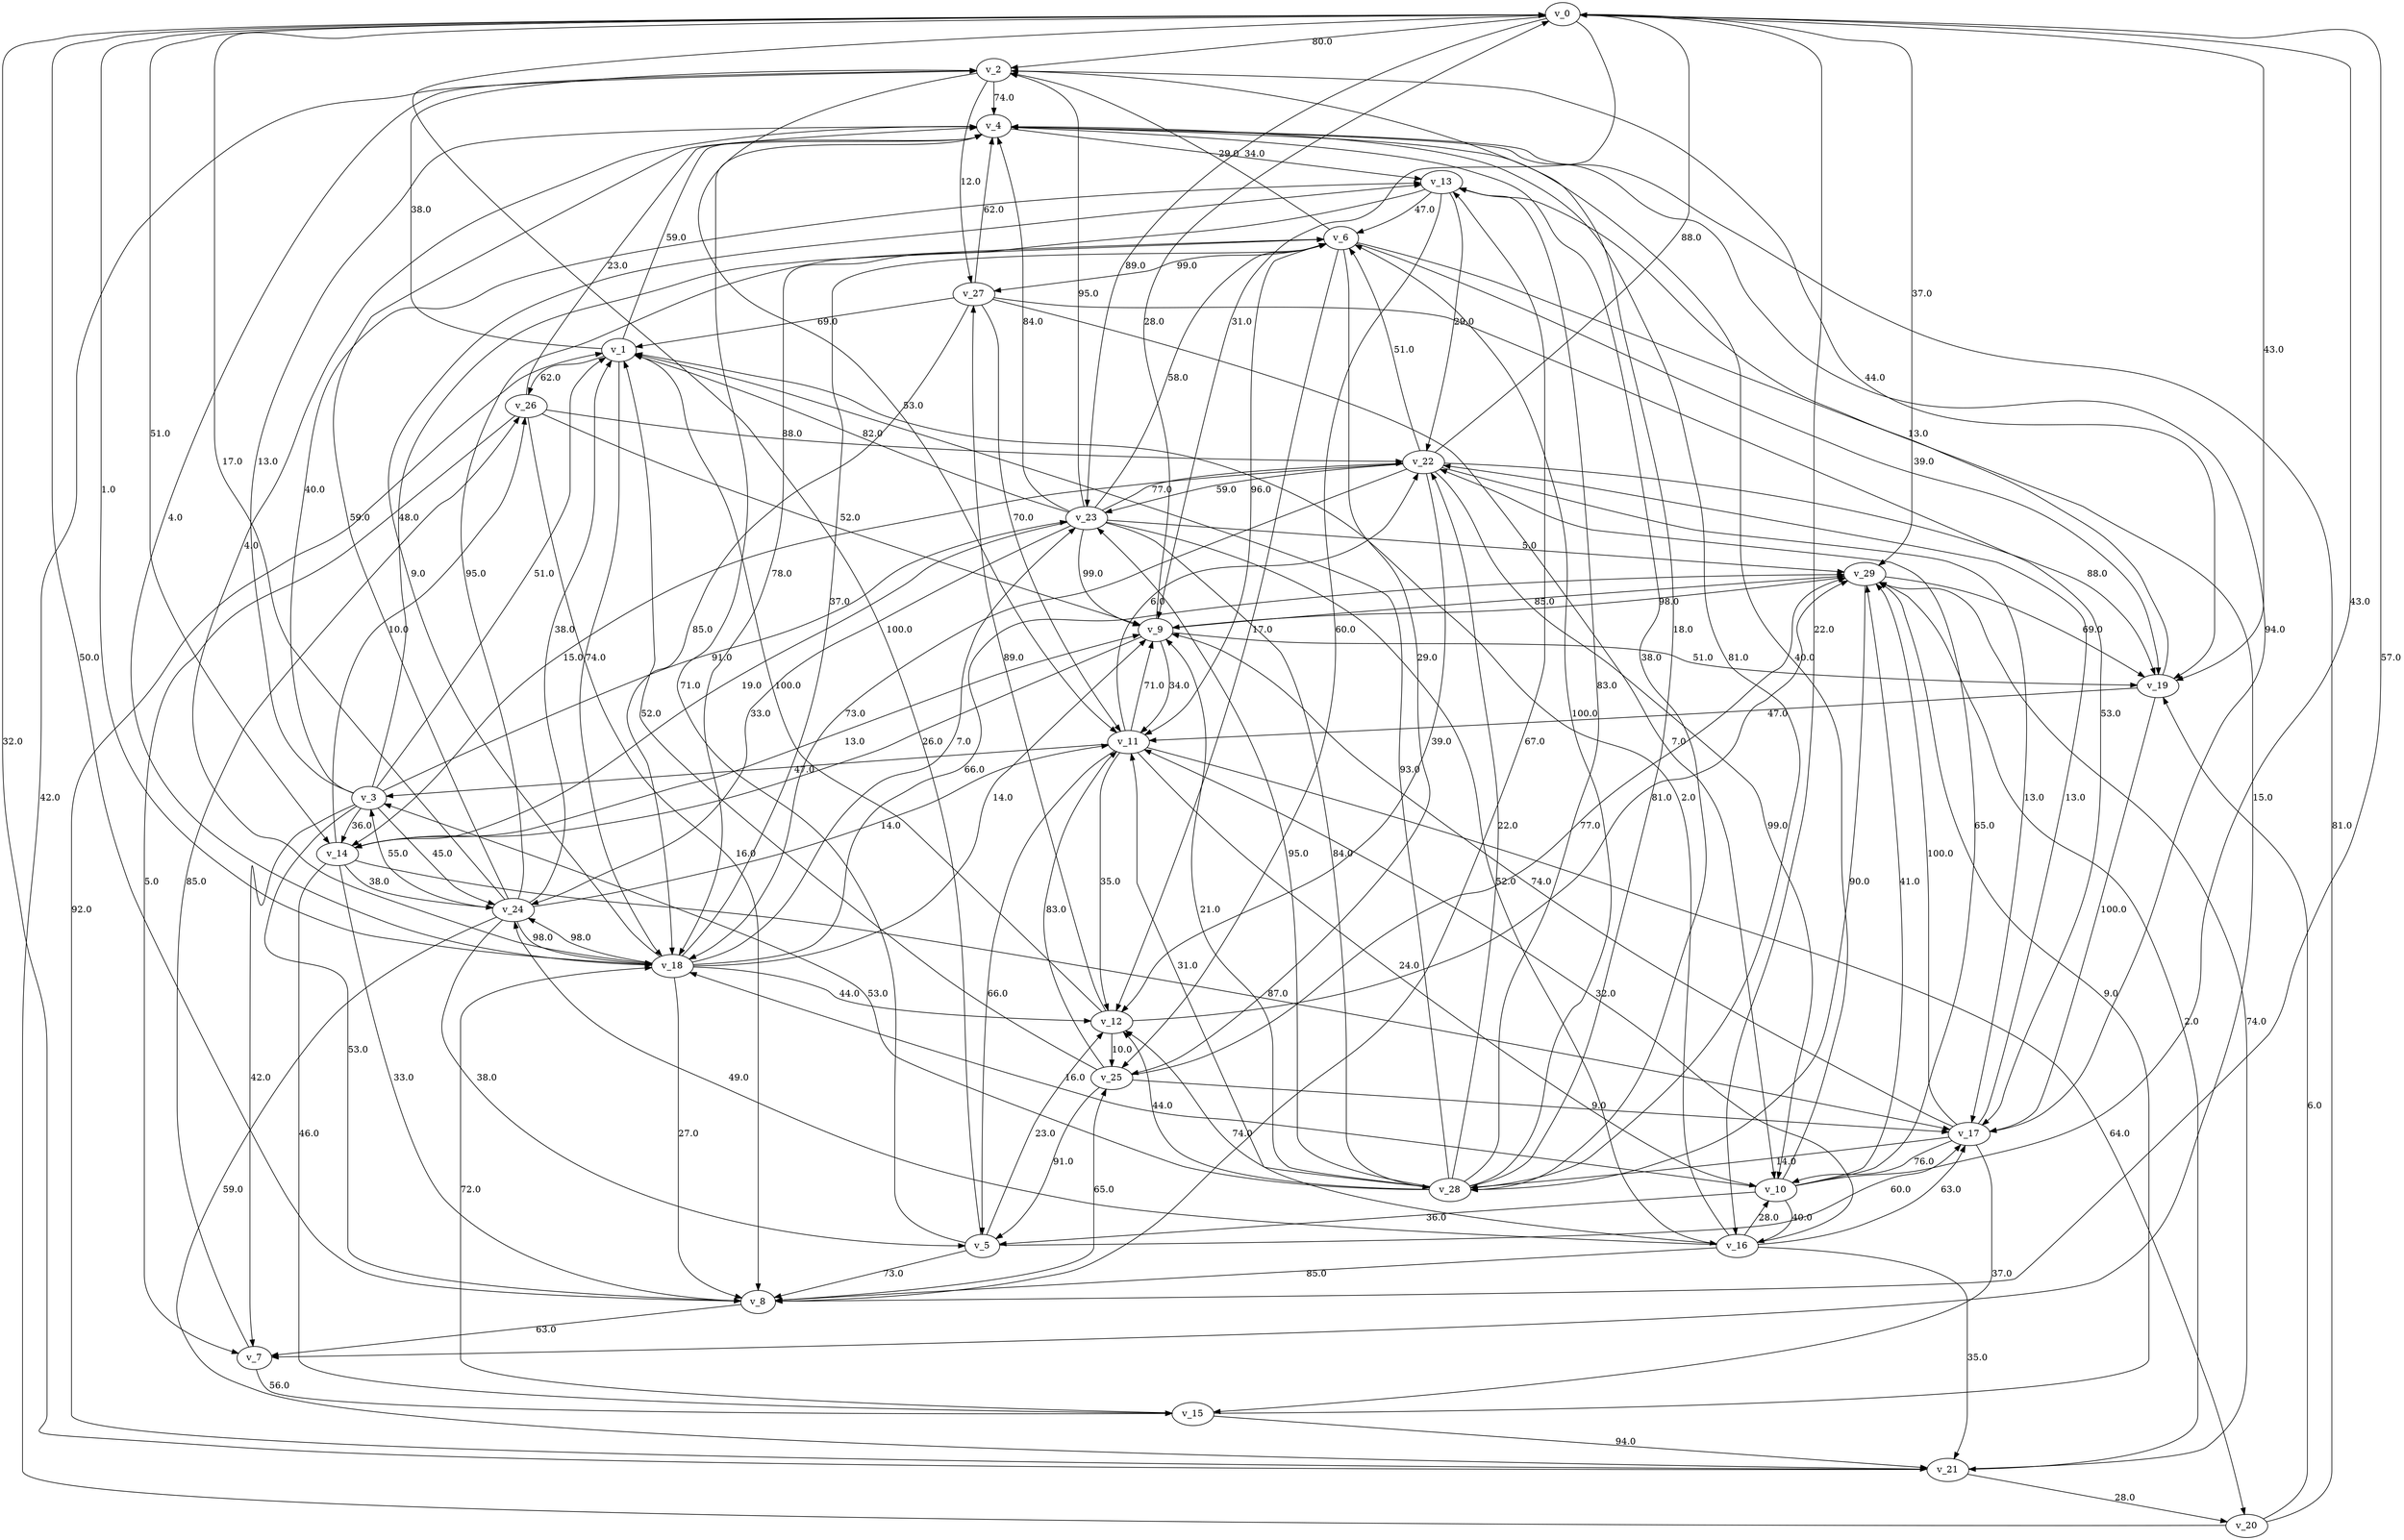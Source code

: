 // graph_01.in
digraph {
	0 [label=v_0]
	1 [label=v_1]
	2 [label=v_2]
	3 [label=v_3]
	4 [label=v_4]
	5 [label=v_5]
	6 [label=v_6]
	7 [label=v_7]
	8 [label=v_8]
	9 [label=v_9]
	10 [label=v_10]
	11 [label=v_11]
	12 [label=v_12]
	13 [label=v_13]
	14 [label=v_14]
	15 [label=v_15]
	16 [label=v_16]
	17 [label=v_17]
	18 [label=v_18]
	19 [label=v_19]
	20 [label=v_20]
	21 [label=v_21]
	22 [label=v_22]
	23 [label=v_23]
	24 [label=v_24]
	25 [label=v_25]
	26 [label=v_26]
	27 [label=v_27]
	28 [label=v_28]
	29 [label=v_29]
	0 -> 2 [label=80.0]
	0 -> 8 [label=57.0]
	0 -> 9 [label=31.0]
	0 -> 14 [label=51.0]
	0 -> 16 [label=22.0]
	0 -> 18 [label=1.0]
	0 -> 19 [label=43.0]
	0 -> 23 [label=89.0]
	0 -> 29 [label=37.0]
	1 -> 2 [label=38.0]
	1 -> 4 [label=59.0]
	1 -> 18 [label=74.0]
	1 -> 26 [label=62.0]
	2 -> 4 [label=74.0]
	2 -> 11 [label=53.0]
	2 -> 18 [label=4.0]
	2 -> 19 [label=44.0]
	2 -> 27 [label=12.0]
	3 -> 1 [label=51.0]
	3 -> 4 [label=13.0]
	3 -> 6 [label=48.0]
	3 -> 7 [label=42.0]
	3 -> 8 [label=53.0]
	3 -> 13 [label=40.0]
	3 -> 14 [label=36.0]
	3 -> 23 [label=91.0]
	3 -> 24 [label=45.0]
	4 -> 13 [label=34.0]
	4 -> 17 [label=94.0]
	4 -> 18 [label=4.0]
	4 -> 28 [label=38.0]
	5 -> 0 [label=100.0]
	5 -> 4 [label=71.0]
	5 -> 8 [label=73.0]
	5 -> 12 [label=23.0]
	5 -> 17 [label=60.0]
	6 -> 2 [label=29.0]
	6 -> 7 [label=15.0]
	6 -> 11 [label=96.0]
	6 -> 12 [label=17.0]
	6 -> 19 [label=39.0]
	6 -> 25 [label=29.0]
	6 -> 27 [label=99.0]
	7 -> 15 [label=56.0]
	7 -> 26 [label=85.0]
	8 -> 0 [label=50.0]
	8 -> 7 [label=63.0]
	8 -> 13 [label=67.0]
	8 -> 25 [label=65.0]
	9 -> 0 [label=28.0]
	9 -> 11 [label=34.0]
	9 -> 14 [label=26.0]
	9 -> 19 [label=51.0]
	9 -> 29 [label=85.0]
	10 -> 0 [label=43.0]
	10 -> 4 [label=40.0]
	10 -> 5 [label=36.0]
	10 -> 16 [label=40.0]
	10 -> 18 [label=16.0]
	10 -> 22 [label=65.0]
	10 -> 29 [label=41.0]
	11 -> 3 [label=47.0]
	11 -> 5 [label=66.0]
	11 -> 9 [label=71.0]
	11 -> 10 [label=24.0]
	11 -> 12 [label=35.0]
	11 -> 20 [label=64.0]
	11 -> 22 [label=6.0]
	12 -> 1 [label=100.0]
	12 -> 25 [label=10.0]
	12 -> 27 [label=89.0]
	12 -> 29 [label=81.0]
	13 -> 6 [label=47.0]
	13 -> 18 [label=78.0]
	13 -> 22 [label=29.0]
	13 -> 25 [label=60.0]
	14 -> 8 [label=33.0]
	14 -> 9 [label=13.0]
	14 -> 15 [label=46.0]
	14 -> 17 [label=87.0]
	14 -> 24 [label=38.0]
	14 -> 26 [label=10.0]
	15 -> 18 [label=72.0]
	15 -> 21 [label=94.0]
	15 -> 29 [label=9.0]
	16 -> 1 [label=2.0]
	16 -> 8 [label=85.0]
	16 -> 10 [label=28.0]
	16 -> 11 [label=32.0]
	16 -> 12 [label=74.0]
	16 -> 17 [label=63.0]
	16 -> 21 [label=35.0]
	16 -> 24 [label=49.0]
	17 -> 9 [label=74.0]
	17 -> 10 [label=76.0]
	17 -> 15 [label=37.0]
	17 -> 22 [label=13.0]
	17 -> 28 [label=14.0]
	17 -> 29 [label=100.0]
	18 -> 6 [label=37.0]
	18 -> 8 [label=27.0]
	18 -> 9 [label=14.0]
	18 -> 12 [label=44.0]
	18 -> 13 [label=9.0]
	18 -> 23 [label=7.0]
	18 -> 24 [label=98.0]
	18 -> 29 [label=66.0]
	19 -> 11 [label=47.0]
	19 -> 13 [label=13.0]
	19 -> 17 [label=100.0]
	20 -> 2 [label=42.0]
	20 -> 4 [label=81.0]
	20 -> 19 [label=6.0]
	21 -> 0 [label=32.0]
	21 -> 1 [label=92.0]
	21 -> 20 [label=28.0]
	21 -> 29 [label=74.0]
	22 -> 0 [label=88.0]
	22 -> 6 [label=51.0]
	22 -> 10 [label=99.0]
	22 -> 12 [label=39.0]
	22 -> 14 [label=15.0]
	22 -> 17 [label=13.0]
	22 -> 18 [label=73.0]
	22 -> 19 [label=88.0]
	22 -> 23 [label=59.0]
	23 -> 1 [label=82.0]
	23 -> 2 [label=95.0]
	23 -> 4 [label=84.0]
	23 -> 6 [label=58.0]
	23 -> 9 [label=99.0]
	23 -> 14 [label=19.0]
	23 -> 16 [label=52.0]
	23 -> 22 [label=77.0]
	23 -> 24 [label=33.0]
	23 -> 28 [label=84.0]
	23 -> 29 [label=5.0]
	24 -> 0 [label=17.0]
	24 -> 1 [label=38.0]
	24 -> 3 [label=55.0]
	24 -> 4 [label=59.0]
	24 -> 5 [label=38.0]
	24 -> 6 [label=95.0]
	24 -> 11 [label=14.0]
	24 -> 18 [label=98.0]
	24 -> 21 [label=59.0]
	25 -> 1 [label=52.0]
	25 -> 5 [label=91.0]
	25 -> 11 [label=83.0]
	25 -> 17 [label=9.0]
	25 -> 29 [label=77.0]
	26 -> 4 [label=23.0]
	26 -> 7 [label=5.0]
	26 -> 8 [label=16.0]
	26 -> 9 [label=52.0]
	26 -> 22 [label=88.0]
	27 -> 1 [label=69.0]
	27 -> 4 [label=62.0]
	27 -> 10 [label=7.0]
	27 -> 11 [label=70.0]
	27 -> 17 [label=53.0]
	27 -> 18 [label=85.0]
	28 -> 1 [label=93.0]
	28 -> 2 [label=18.0]
	28 -> 3 [label=53.0]
	28 -> 4 [label=81.0]
	28 -> 6 [label=100.0]
	28 -> 9 [label=21.0]
	28 -> 11 [label=31.0]
	28 -> 12 [label=44.0]
	28 -> 13 [label=83.0]
	28 -> 22 [label=22.0]
	28 -> 23 [label=95.0]
	29 -> 9 [label=98.0]
	29 -> 19 [label=69.0]
	29 -> 21 [label=2.0]
	29 -> 28 [label=90.0]
}

